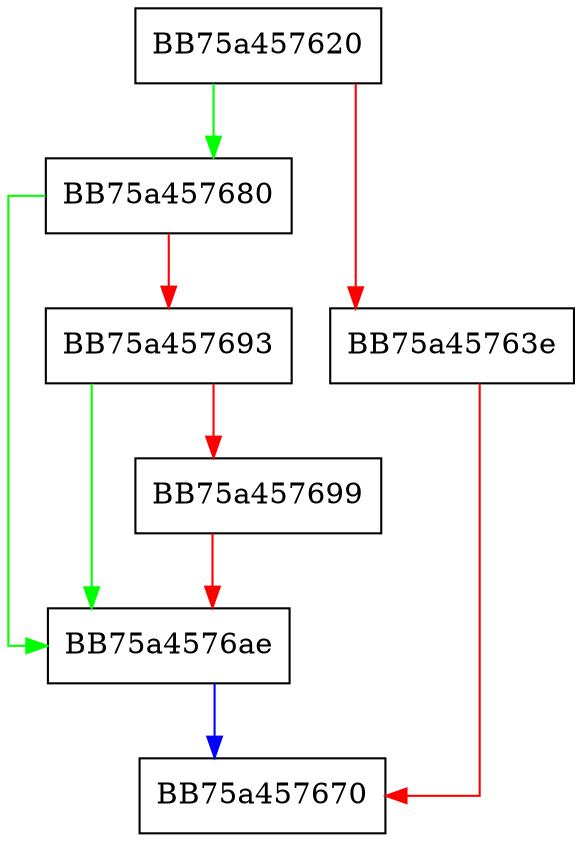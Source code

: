 digraph Prepare {
  node [shape="box"];
  graph [splines=ortho];
  BB75a457620 -> BB75a457680 [color="green"];
  BB75a457620 -> BB75a45763e [color="red"];
  BB75a45763e -> BB75a457670 [color="red"];
  BB75a457680 -> BB75a4576ae [color="green"];
  BB75a457680 -> BB75a457693 [color="red"];
  BB75a457693 -> BB75a4576ae [color="green"];
  BB75a457693 -> BB75a457699 [color="red"];
  BB75a457699 -> BB75a4576ae [color="red"];
  BB75a4576ae -> BB75a457670 [color="blue"];
}